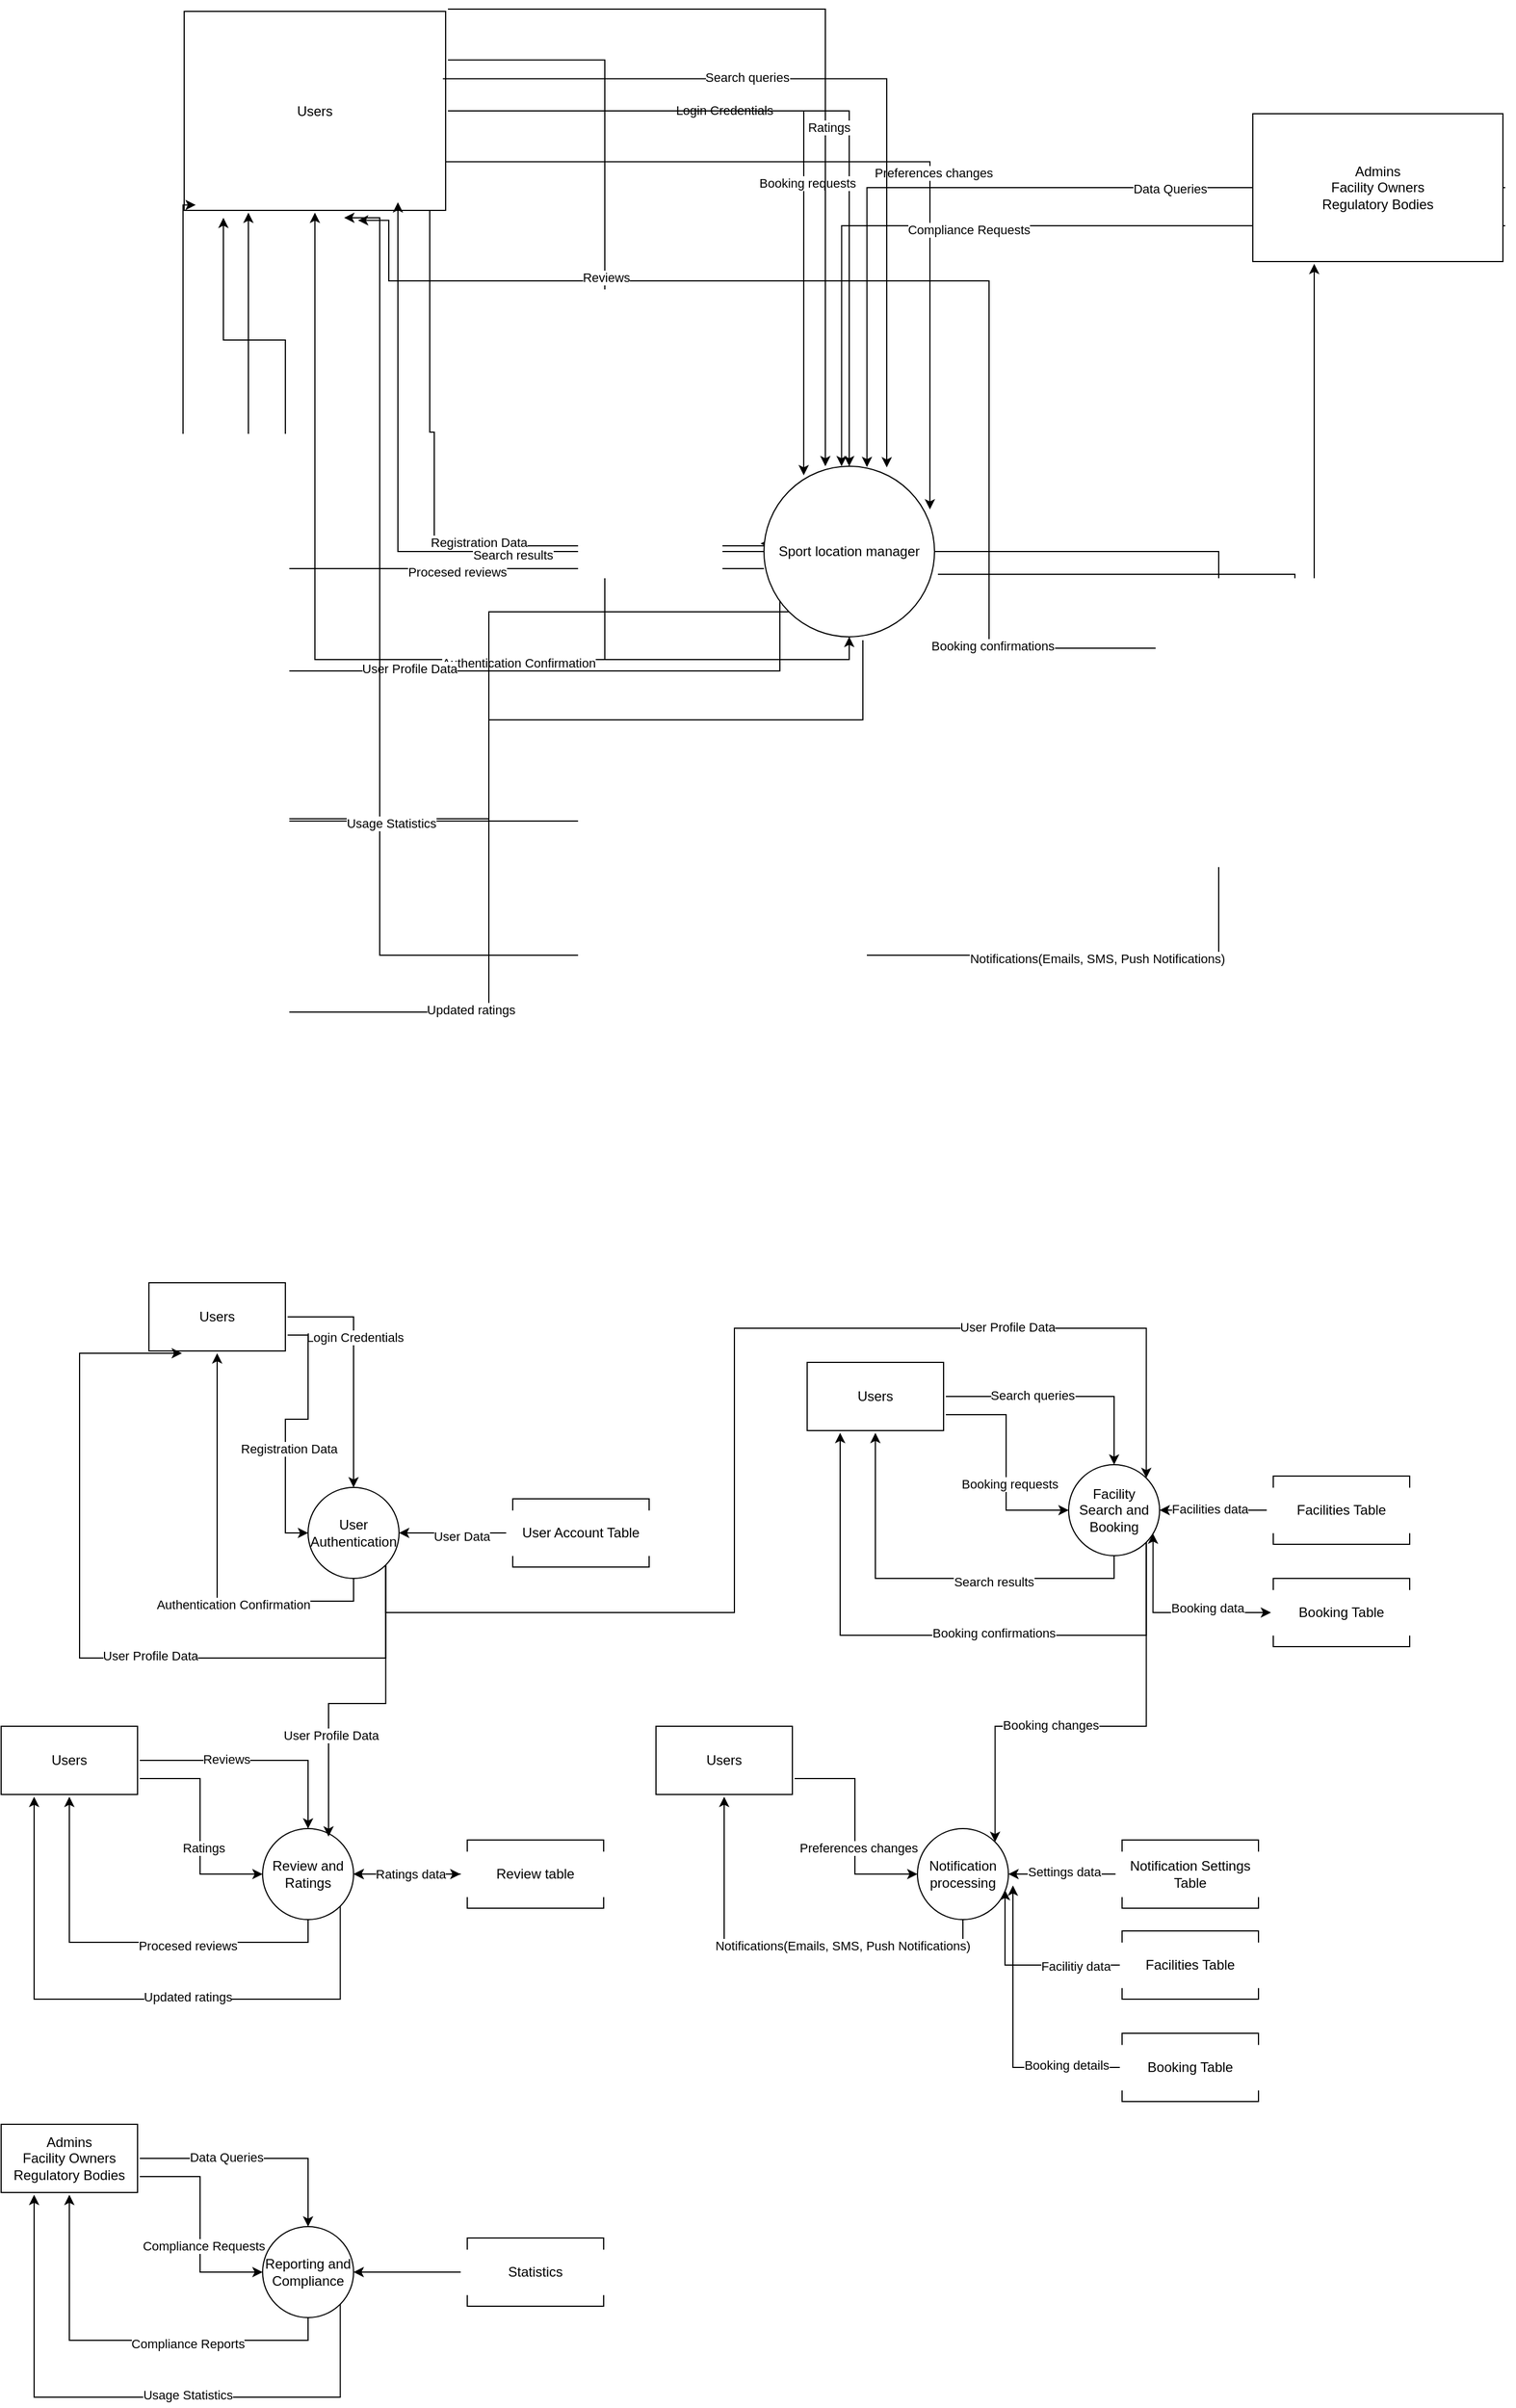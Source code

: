 <mxfile version="22.1.2" type="device">
  <diagram name="First-Level Decomposition" id="First-Level-Decomp">
    <mxGraphModel dx="2836" dy="2740" grid="1" gridSize="10" guides="1" tooltips="1" connect="1" arrows="1" fold="1" page="1" pageScale="1" pageWidth="850" pageHeight="1100" math="0" shadow="0">
      <root>
        <mxCell id="0" />
        <mxCell id="1" parent="0" />
        <mxCell id="nmgKvpfrz2pZRDxzoefQ-17" style="edgeStyle=orthogonalEdgeStyle;rounded=0;orthogonalLoop=1;jettySize=auto;html=1;exitX=1;exitY=0.5;exitDx=0;exitDy=0;" parent="1" source="nmgKvpfrz2pZRDxzoefQ-15" target="nmgKvpfrz2pZRDxzoefQ-16" edge="1">
          <mxGeometry relative="1" as="geometry" />
        </mxCell>
        <mxCell id="nmgKvpfrz2pZRDxzoefQ-20" value="Login Credentials" style="edgeLabel;html=1;align=center;verticalAlign=middle;resizable=0;points=[];" parent="nmgKvpfrz2pZRDxzoefQ-17" vertex="1" connectable="0">
          <mxGeometry x="-0.269" y="1" relative="1" as="geometry">
            <mxPoint as="offset" />
          </mxGeometry>
        </mxCell>
        <mxCell id="nmgKvpfrz2pZRDxzoefQ-18" style="edgeStyle=orthogonalEdgeStyle;rounded=0;orthogonalLoop=1;jettySize=auto;html=1;exitX=1;exitY=0.75;exitDx=0;exitDy=0;entryX=0;entryY=0.5;entryDx=0;entryDy=0;" parent="1" source="nmgKvpfrz2pZRDxzoefQ-15" target="nmgKvpfrz2pZRDxzoefQ-16" edge="1">
          <mxGeometry relative="1" as="geometry">
            <Array as="points">
              <mxPoint x="300" y="76" />
              <mxPoint x="300" y="150" />
              <mxPoint x="280" y="150" />
              <mxPoint x="280" y="250" />
            </Array>
          </mxGeometry>
        </mxCell>
        <mxCell id="nmgKvpfrz2pZRDxzoefQ-19" value="Registration Data" style="edgeLabel;html=1;align=center;verticalAlign=middle;resizable=0;points=[];" parent="nmgKvpfrz2pZRDxzoefQ-18" vertex="1" connectable="0">
          <mxGeometry x="0.188" y="3" relative="1" as="geometry">
            <mxPoint as="offset" />
          </mxGeometry>
        </mxCell>
        <mxCell id="nmgKvpfrz2pZRDxzoefQ-15" value="Users" style="rounded=0;whiteSpace=wrap;html=1;perimeterSpacing=2;" parent="1" vertex="1">
          <mxGeometry x="160" y="30" width="120" height="60" as="geometry" />
        </mxCell>
        <mxCell id="nmgKvpfrz2pZRDxzoefQ-21" style="edgeStyle=orthogonalEdgeStyle;rounded=0;orthogonalLoop=1;jettySize=auto;html=1;exitX=0.5;exitY=1;exitDx=0;exitDy=0;" parent="1" source="nmgKvpfrz2pZRDxzoefQ-16" target="nmgKvpfrz2pZRDxzoefQ-15" edge="1">
          <mxGeometry relative="1" as="geometry" />
        </mxCell>
        <mxCell id="nmgKvpfrz2pZRDxzoefQ-22" value="Authentication Confirmation" style="edgeLabel;html=1;align=center;verticalAlign=middle;resizable=0;points=[];" parent="nmgKvpfrz2pZRDxzoefQ-21" vertex="1" connectable="0">
          <mxGeometry x="-0.296" y="3" relative="1" as="geometry">
            <mxPoint as="offset" />
          </mxGeometry>
        </mxCell>
        <mxCell id="nmgKvpfrz2pZRDxzoefQ-23" style="edgeStyle=orthogonalEdgeStyle;rounded=0;orthogonalLoop=1;jettySize=auto;html=1;exitX=1;exitY=1;exitDx=0;exitDy=0;entryX=0.25;entryY=1;entryDx=0;entryDy=0;" parent="1" source="nmgKvpfrz2pZRDxzoefQ-16" target="nmgKvpfrz2pZRDxzoefQ-15" edge="1">
          <mxGeometry relative="1" as="geometry">
            <Array as="points">
              <mxPoint x="368" y="360" />
              <mxPoint x="99" y="360" />
            </Array>
          </mxGeometry>
        </mxCell>
        <mxCell id="nmgKvpfrz2pZRDxzoefQ-24" value="User Profile Data" style="edgeLabel;html=1;align=center;verticalAlign=middle;resizable=0;points=[];" parent="nmgKvpfrz2pZRDxzoefQ-23" vertex="1" connectable="0">
          <mxGeometry x="-0.183" y="-2" relative="1" as="geometry">
            <mxPoint as="offset" />
          </mxGeometry>
        </mxCell>
        <mxCell id="nmgKvpfrz2pZRDxzoefQ-126" style="edgeStyle=orthogonalEdgeStyle;rounded=0;orthogonalLoop=1;jettySize=auto;html=1;exitX=1;exitY=1;exitDx=0;exitDy=0;entryX=1;entryY=0;entryDx=0;entryDy=0;" parent="1" source="nmgKvpfrz2pZRDxzoefQ-16" target="nmgKvpfrz2pZRDxzoefQ-59" edge="1">
          <mxGeometry relative="1" as="geometry">
            <Array as="points">
              <mxPoint x="368" y="320" />
              <mxPoint x="675" y="320" />
              <mxPoint x="675" y="70" />
              <mxPoint x="1037" y="70" />
            </Array>
          </mxGeometry>
        </mxCell>
        <mxCell id="nmgKvpfrz2pZRDxzoefQ-127" value="User Profile Data" style="edgeLabel;html=1;align=center;verticalAlign=middle;resizable=0;points=[];" parent="nmgKvpfrz2pZRDxzoefQ-126" vertex="1" connectable="0">
          <mxGeometry x="0.535" y="1" relative="1" as="geometry">
            <mxPoint as="offset" />
          </mxGeometry>
        </mxCell>
        <mxCell id="nmgKvpfrz2pZRDxzoefQ-16" value="User Authentication" style="ellipse;whiteSpace=wrap;html=1;aspect=fixed;" parent="1" vertex="1">
          <mxGeometry x="300" y="210" width="80" height="80" as="geometry" />
        </mxCell>
        <mxCell id="nmgKvpfrz2pZRDxzoefQ-29" value="" style="edgeStyle=orthogonalEdgeStyle;rounded=0;orthogonalLoop=1;jettySize=auto;html=1;startArrow=none;startFill=0;" parent="1" source="nmgKvpfrz2pZRDxzoefQ-25" target="nmgKvpfrz2pZRDxzoefQ-16" edge="1">
          <mxGeometry relative="1" as="geometry" />
        </mxCell>
        <mxCell id="W9uEUUqTnxo3rZtQdlVs-6" value="User Data" style="edgeLabel;html=1;align=center;verticalAlign=middle;resizable=0;points=[];" parent="nmgKvpfrz2pZRDxzoefQ-29" vertex="1" connectable="0">
          <mxGeometry x="-0.122" y="3" relative="1" as="geometry">
            <mxPoint as="offset" />
          </mxGeometry>
        </mxCell>
        <mxCell id="nmgKvpfrz2pZRDxzoefQ-30" value="" style="group" parent="1" vertex="1" connectable="0">
          <mxGeometry x="474" y="220" width="132" height="60" as="geometry" />
        </mxCell>
        <mxCell id="nmgKvpfrz2pZRDxzoefQ-25" value="User Account Table" style="rounded=0;whiteSpace=wrap;html=1;perimeterSpacing=2;comic=0;" parent="nmgKvpfrz2pZRDxzoefQ-30" vertex="1">
          <mxGeometry x="6" width="120" height="60" as="geometry" />
        </mxCell>
        <mxCell id="nmgKvpfrz2pZRDxzoefQ-26" value="" style="rounded=0;whiteSpace=wrap;html=1;strokeWidth=0;strokeColor=none;" parent="nmgKvpfrz2pZRDxzoefQ-30" vertex="1">
          <mxGeometry y="10" width="10" height="40" as="geometry" />
        </mxCell>
        <mxCell id="nmgKvpfrz2pZRDxzoefQ-28" value="" style="rounded=0;whiteSpace=wrap;html=1;strokeWidth=0;strokeColor=none;" parent="nmgKvpfrz2pZRDxzoefQ-30" vertex="1">
          <mxGeometry x="122" y="10" width="10" height="40" as="geometry" />
        </mxCell>
        <mxCell id="nmgKvpfrz2pZRDxzoefQ-37" style="edgeStyle=orthogonalEdgeStyle;rounded=0;orthogonalLoop=1;jettySize=auto;html=1;exitX=1;exitY=0.75;exitDx=0;exitDy=0;entryX=0;entryY=0.5;entryDx=0;entryDy=0;" parent="1" source="nmgKvpfrz2pZRDxzoefQ-39" target="nmgKvpfrz2pZRDxzoefQ-44" edge="1">
          <mxGeometry relative="1" as="geometry" />
        </mxCell>
        <mxCell id="nmgKvpfrz2pZRDxzoefQ-38" value="Preferences changes" style="edgeLabel;html=1;align=center;verticalAlign=middle;resizable=0;points=[];" parent="nmgKvpfrz2pZRDxzoefQ-37" vertex="1" connectable="0">
          <mxGeometry x="0.188" y="3" relative="1" as="geometry">
            <mxPoint as="offset" />
          </mxGeometry>
        </mxCell>
        <mxCell id="nmgKvpfrz2pZRDxzoefQ-39" value="Users" style="rounded=0;whiteSpace=wrap;html=1;perimeterSpacing=2;" parent="1" vertex="1">
          <mxGeometry x="606" y="420" width="120" height="60" as="geometry" />
        </mxCell>
        <mxCell id="nmgKvpfrz2pZRDxzoefQ-40" style="edgeStyle=orthogonalEdgeStyle;rounded=0;orthogonalLoop=1;jettySize=auto;html=1;exitX=0.5;exitY=1;exitDx=0;exitDy=0;" parent="1" source="nmgKvpfrz2pZRDxzoefQ-44" target="nmgKvpfrz2pZRDxzoefQ-39" edge="1">
          <mxGeometry relative="1" as="geometry" />
        </mxCell>
        <mxCell id="nmgKvpfrz2pZRDxzoefQ-41" value="Notifications(Emails, SMS, Push Notifications)" style="edgeLabel;html=1;align=center;verticalAlign=middle;resizable=0;points=[];" parent="nmgKvpfrz2pZRDxzoefQ-40" vertex="1" connectable="0">
          <mxGeometry x="-0.296" y="3" relative="1" as="geometry">
            <mxPoint as="offset" />
          </mxGeometry>
        </mxCell>
        <mxCell id="W9uEUUqTnxo3rZtQdlVs-28" style="edgeStyle=orthogonalEdgeStyle;rounded=0;orthogonalLoop=1;jettySize=auto;html=1;exitX=1;exitY=0;exitDx=0;exitDy=0;entryX=1;entryY=1;entryDx=0;entryDy=0;startArrow=classic;startFill=1;endArrow=none;endFill=0;" parent="1" source="nmgKvpfrz2pZRDxzoefQ-44" target="nmgKvpfrz2pZRDxzoefQ-59" edge="1">
          <mxGeometry relative="1" as="geometry">
            <Array as="points">
              <mxPoint x="904" y="420" />
              <mxPoint x="1037" y="420" />
            </Array>
          </mxGeometry>
        </mxCell>
        <mxCell id="W9uEUUqTnxo3rZtQdlVs-29" value="Booking changes" style="edgeLabel;html=1;align=center;verticalAlign=middle;resizable=0;points=[];" parent="W9uEUUqTnxo3rZtQdlVs-28" vertex="1" connectable="0">
          <mxGeometry x="-0.241" y="1" relative="1" as="geometry">
            <mxPoint as="offset" />
          </mxGeometry>
        </mxCell>
        <mxCell id="nmgKvpfrz2pZRDxzoefQ-44" value="Notification processing" style="ellipse;whiteSpace=wrap;html=1;aspect=fixed;" parent="1" vertex="1">
          <mxGeometry x="836" y="510" width="80" height="80" as="geometry" />
        </mxCell>
        <mxCell id="nmgKvpfrz2pZRDxzoefQ-45" value="" style="edgeStyle=orthogonalEdgeStyle;rounded=0;orthogonalLoop=1;jettySize=auto;html=1;" parent="1" source="nmgKvpfrz2pZRDxzoefQ-47" target="nmgKvpfrz2pZRDxzoefQ-44" edge="1">
          <mxGeometry relative="1" as="geometry" />
        </mxCell>
        <mxCell id="W9uEUUqTnxo3rZtQdlVs-24" value="Settings data" style="edgeLabel;html=1;align=center;verticalAlign=middle;resizable=0;points=[];" parent="nmgKvpfrz2pZRDxzoefQ-45" vertex="1" connectable="0">
          <mxGeometry y="-2" relative="1" as="geometry">
            <mxPoint as="offset" />
          </mxGeometry>
        </mxCell>
        <mxCell id="nmgKvpfrz2pZRDxzoefQ-46" value="" style="group" parent="1" vertex="1" connectable="0">
          <mxGeometry x="1010" y="520" width="132" height="60" as="geometry" />
        </mxCell>
        <mxCell id="nmgKvpfrz2pZRDxzoefQ-47" value="Notification Settings Table" style="rounded=0;whiteSpace=wrap;html=1;perimeterSpacing=2;comic=0;" parent="nmgKvpfrz2pZRDxzoefQ-46" vertex="1">
          <mxGeometry x="6" width="120" height="60" as="geometry" />
        </mxCell>
        <mxCell id="nmgKvpfrz2pZRDxzoefQ-48" value="" style="rounded=0;whiteSpace=wrap;html=1;strokeWidth=0;strokeColor=none;" parent="nmgKvpfrz2pZRDxzoefQ-46" vertex="1">
          <mxGeometry y="10" width="10" height="40" as="geometry" />
        </mxCell>
        <mxCell id="nmgKvpfrz2pZRDxzoefQ-49" value="" style="rounded=0;whiteSpace=wrap;html=1;strokeWidth=0;strokeColor=none;" parent="nmgKvpfrz2pZRDxzoefQ-46" vertex="1">
          <mxGeometry x="122" y="10" width="10" height="40" as="geometry" />
        </mxCell>
        <mxCell id="nmgKvpfrz2pZRDxzoefQ-50" style="edgeStyle=orthogonalEdgeStyle;rounded=0;orthogonalLoop=1;jettySize=auto;html=1;exitX=1;exitY=0.5;exitDx=0;exitDy=0;" parent="1" source="nmgKvpfrz2pZRDxzoefQ-54" target="nmgKvpfrz2pZRDxzoefQ-59" edge="1">
          <mxGeometry relative="1" as="geometry" />
        </mxCell>
        <mxCell id="nmgKvpfrz2pZRDxzoefQ-51" value="Search queries" style="edgeLabel;html=1;align=center;verticalAlign=middle;resizable=0;points=[];" parent="nmgKvpfrz2pZRDxzoefQ-50" vertex="1" connectable="0">
          <mxGeometry x="-0.269" y="1" relative="1" as="geometry">
            <mxPoint as="offset" />
          </mxGeometry>
        </mxCell>
        <mxCell id="nmgKvpfrz2pZRDxzoefQ-52" style="edgeStyle=orthogonalEdgeStyle;rounded=0;orthogonalLoop=1;jettySize=auto;html=1;exitX=1;exitY=0.75;exitDx=0;exitDy=0;entryX=0;entryY=0.5;entryDx=0;entryDy=0;" parent="1" source="nmgKvpfrz2pZRDxzoefQ-54" target="nmgKvpfrz2pZRDxzoefQ-59" edge="1">
          <mxGeometry relative="1" as="geometry" />
        </mxCell>
        <mxCell id="nmgKvpfrz2pZRDxzoefQ-53" value="Booking requests" style="edgeLabel;html=1;align=center;verticalAlign=middle;resizable=0;points=[];" parent="nmgKvpfrz2pZRDxzoefQ-52" vertex="1" connectable="0">
          <mxGeometry x="0.188" y="3" relative="1" as="geometry">
            <mxPoint as="offset" />
          </mxGeometry>
        </mxCell>
        <mxCell id="nmgKvpfrz2pZRDxzoefQ-54" value="Users" style="rounded=0;whiteSpace=wrap;html=1;perimeterSpacing=2;" parent="1" vertex="1">
          <mxGeometry x="739" y="100" width="120" height="60" as="geometry" />
        </mxCell>
        <mxCell id="nmgKvpfrz2pZRDxzoefQ-55" style="edgeStyle=orthogonalEdgeStyle;rounded=0;orthogonalLoop=1;jettySize=auto;html=1;exitX=0.5;exitY=1;exitDx=0;exitDy=0;" parent="1" source="nmgKvpfrz2pZRDxzoefQ-59" target="nmgKvpfrz2pZRDxzoefQ-54" edge="1">
          <mxGeometry relative="1" as="geometry" />
        </mxCell>
        <mxCell id="nmgKvpfrz2pZRDxzoefQ-56" value="Search results" style="edgeLabel;html=1;align=center;verticalAlign=middle;resizable=0;points=[];" parent="nmgKvpfrz2pZRDxzoefQ-55" vertex="1" connectable="0">
          <mxGeometry x="-0.296" y="3" relative="1" as="geometry">
            <mxPoint as="offset" />
          </mxGeometry>
        </mxCell>
        <mxCell id="nmgKvpfrz2pZRDxzoefQ-57" style="edgeStyle=orthogonalEdgeStyle;rounded=0;orthogonalLoop=1;jettySize=auto;html=1;exitX=1;exitY=1;exitDx=0;exitDy=0;entryX=0.25;entryY=1;entryDx=0;entryDy=0;" parent="1" source="nmgKvpfrz2pZRDxzoefQ-59" target="nmgKvpfrz2pZRDxzoefQ-54" edge="1">
          <mxGeometry relative="1" as="geometry">
            <Array as="points">
              <mxPoint x="1037" y="340" />
              <mxPoint x="768" y="340" />
            </Array>
          </mxGeometry>
        </mxCell>
        <mxCell id="nmgKvpfrz2pZRDxzoefQ-58" value="Booking confirmations" style="edgeLabel;html=1;align=center;verticalAlign=middle;resizable=0;points=[];" parent="nmgKvpfrz2pZRDxzoefQ-57" vertex="1" connectable="0">
          <mxGeometry x="-0.183" y="-2" relative="1" as="geometry">
            <mxPoint as="offset" />
          </mxGeometry>
        </mxCell>
        <mxCell id="nmgKvpfrz2pZRDxzoefQ-59" value="Facility Search and Booking" style="ellipse;whiteSpace=wrap;html=1;aspect=fixed;" parent="1" vertex="1">
          <mxGeometry x="969" y="190" width="80" height="80" as="geometry" />
        </mxCell>
        <mxCell id="nmgKvpfrz2pZRDxzoefQ-60" value="" style="edgeStyle=orthogonalEdgeStyle;rounded=0;orthogonalLoop=1;jettySize=auto;html=1;" parent="1" source="nmgKvpfrz2pZRDxzoefQ-62" target="nmgKvpfrz2pZRDxzoefQ-59" edge="1">
          <mxGeometry relative="1" as="geometry" />
        </mxCell>
        <mxCell id="W9uEUUqTnxo3rZtQdlVs-8" value="Facilities data" style="edgeLabel;html=1;align=center;verticalAlign=middle;resizable=0;points=[];" parent="nmgKvpfrz2pZRDxzoefQ-60" vertex="1" connectable="0">
          <mxGeometry x="0.102" y="-1" relative="1" as="geometry">
            <mxPoint as="offset" />
          </mxGeometry>
        </mxCell>
        <mxCell id="nmgKvpfrz2pZRDxzoefQ-61" value="" style="group" parent="1" vertex="1" connectable="0">
          <mxGeometry x="1143" y="200" width="132" height="60" as="geometry" />
        </mxCell>
        <mxCell id="nmgKvpfrz2pZRDxzoefQ-62" value="Facilities Table" style="rounded=0;whiteSpace=wrap;html=1;perimeterSpacing=2;comic=0;" parent="nmgKvpfrz2pZRDxzoefQ-61" vertex="1">
          <mxGeometry x="6" width="120" height="60" as="geometry" />
        </mxCell>
        <mxCell id="nmgKvpfrz2pZRDxzoefQ-63" value="" style="rounded=0;whiteSpace=wrap;html=1;strokeWidth=0;strokeColor=none;" parent="nmgKvpfrz2pZRDxzoefQ-61" vertex="1">
          <mxGeometry y="10" width="10" height="40" as="geometry" />
        </mxCell>
        <mxCell id="nmgKvpfrz2pZRDxzoefQ-64" value="" style="rounded=0;whiteSpace=wrap;html=1;strokeWidth=0;strokeColor=none;" parent="nmgKvpfrz2pZRDxzoefQ-61" vertex="1">
          <mxGeometry x="122" y="10" width="10" height="40" as="geometry" />
        </mxCell>
        <mxCell id="nmgKvpfrz2pZRDxzoefQ-95" style="edgeStyle=orthogonalEdgeStyle;rounded=0;orthogonalLoop=1;jettySize=auto;html=1;exitX=1;exitY=0.5;exitDx=0;exitDy=0;" parent="1" source="nmgKvpfrz2pZRDxzoefQ-99" target="nmgKvpfrz2pZRDxzoefQ-104" edge="1">
          <mxGeometry relative="1" as="geometry" />
        </mxCell>
        <mxCell id="nmgKvpfrz2pZRDxzoefQ-96" value="Reviews" style="edgeLabel;html=1;align=center;verticalAlign=middle;resizable=0;points=[];" parent="nmgKvpfrz2pZRDxzoefQ-95" vertex="1" connectable="0">
          <mxGeometry x="-0.269" y="1" relative="1" as="geometry">
            <mxPoint as="offset" />
          </mxGeometry>
        </mxCell>
        <mxCell id="nmgKvpfrz2pZRDxzoefQ-97" style="edgeStyle=orthogonalEdgeStyle;rounded=0;orthogonalLoop=1;jettySize=auto;html=1;exitX=1;exitY=0.75;exitDx=0;exitDy=0;entryX=0;entryY=0.5;entryDx=0;entryDy=0;" parent="1" source="nmgKvpfrz2pZRDxzoefQ-99" target="nmgKvpfrz2pZRDxzoefQ-104" edge="1">
          <mxGeometry relative="1" as="geometry" />
        </mxCell>
        <mxCell id="nmgKvpfrz2pZRDxzoefQ-98" value="Ratings" style="edgeLabel;html=1;align=center;verticalAlign=middle;resizable=0;points=[];" parent="nmgKvpfrz2pZRDxzoefQ-97" vertex="1" connectable="0">
          <mxGeometry x="0.188" y="3" relative="1" as="geometry">
            <mxPoint as="offset" />
          </mxGeometry>
        </mxCell>
        <mxCell id="nmgKvpfrz2pZRDxzoefQ-99" value="Users" style="rounded=0;whiteSpace=wrap;html=1;perimeterSpacing=2;" parent="1" vertex="1">
          <mxGeometry x="30" y="420" width="120" height="60" as="geometry" />
        </mxCell>
        <mxCell id="nmgKvpfrz2pZRDxzoefQ-100" style="edgeStyle=orthogonalEdgeStyle;rounded=0;orthogonalLoop=1;jettySize=auto;html=1;exitX=0.5;exitY=1;exitDx=0;exitDy=0;" parent="1" source="nmgKvpfrz2pZRDxzoefQ-104" target="nmgKvpfrz2pZRDxzoefQ-99" edge="1">
          <mxGeometry relative="1" as="geometry" />
        </mxCell>
        <mxCell id="nmgKvpfrz2pZRDxzoefQ-101" value="Procesed reviews" style="edgeLabel;html=1;align=center;verticalAlign=middle;resizable=0;points=[];" parent="nmgKvpfrz2pZRDxzoefQ-100" vertex="1" connectable="0">
          <mxGeometry x="-0.296" y="3" relative="1" as="geometry">
            <mxPoint as="offset" />
          </mxGeometry>
        </mxCell>
        <mxCell id="nmgKvpfrz2pZRDxzoefQ-102" style="edgeStyle=orthogonalEdgeStyle;rounded=0;orthogonalLoop=1;jettySize=auto;html=1;exitX=1;exitY=1;exitDx=0;exitDy=0;entryX=0.25;entryY=1;entryDx=0;entryDy=0;" parent="1" source="nmgKvpfrz2pZRDxzoefQ-104" target="nmgKvpfrz2pZRDxzoefQ-99" edge="1">
          <mxGeometry relative="1" as="geometry">
            <Array as="points">
              <mxPoint x="328" y="660" />
              <mxPoint x="59" y="660" />
            </Array>
          </mxGeometry>
        </mxCell>
        <mxCell id="nmgKvpfrz2pZRDxzoefQ-103" value="Updated ratings" style="edgeLabel;html=1;align=center;verticalAlign=middle;resizable=0;points=[];" parent="nmgKvpfrz2pZRDxzoefQ-102" vertex="1" connectable="0">
          <mxGeometry x="-0.183" y="-2" relative="1" as="geometry">
            <mxPoint as="offset" />
          </mxGeometry>
        </mxCell>
        <mxCell id="nmgKvpfrz2pZRDxzoefQ-104" value="Review and Ratings" style="ellipse;whiteSpace=wrap;html=1;aspect=fixed;" parent="1" vertex="1">
          <mxGeometry x="260" y="510" width="80" height="80" as="geometry" />
        </mxCell>
        <mxCell id="nmgKvpfrz2pZRDxzoefQ-105" value="" style="edgeStyle=orthogonalEdgeStyle;rounded=0;orthogonalLoop=1;jettySize=auto;html=1;" parent="1" source="nmgKvpfrz2pZRDxzoefQ-107" target="nmgKvpfrz2pZRDxzoefQ-104" edge="1">
          <mxGeometry relative="1" as="geometry" />
        </mxCell>
        <mxCell id="nmgKvpfrz2pZRDxzoefQ-106" value="" style="group" parent="1" vertex="1" connectable="0">
          <mxGeometry x="434" y="520" width="132" height="60" as="geometry" />
        </mxCell>
        <mxCell id="nmgKvpfrz2pZRDxzoefQ-107" value="Review table" style="rounded=0;whiteSpace=wrap;html=1;perimeterSpacing=2;comic=0;" parent="nmgKvpfrz2pZRDxzoefQ-106" vertex="1">
          <mxGeometry x="6" width="120" height="60" as="geometry" />
        </mxCell>
        <mxCell id="nmgKvpfrz2pZRDxzoefQ-108" value="" style="rounded=0;whiteSpace=wrap;html=1;strokeWidth=0;strokeColor=none;" parent="nmgKvpfrz2pZRDxzoefQ-106" vertex="1">
          <mxGeometry y="10" width="10" height="40" as="geometry" />
        </mxCell>
        <mxCell id="nmgKvpfrz2pZRDxzoefQ-109" value="" style="rounded=0;whiteSpace=wrap;html=1;strokeWidth=0;strokeColor=none;" parent="nmgKvpfrz2pZRDxzoefQ-106" vertex="1">
          <mxGeometry x="122" y="10" width="10" height="40" as="geometry" />
        </mxCell>
        <mxCell id="nmgKvpfrz2pZRDxzoefQ-110" style="edgeStyle=orthogonalEdgeStyle;rounded=0;orthogonalLoop=1;jettySize=auto;html=1;exitX=1;exitY=0.5;exitDx=0;exitDy=0;" parent="1" source="nmgKvpfrz2pZRDxzoefQ-114" target="nmgKvpfrz2pZRDxzoefQ-119" edge="1">
          <mxGeometry relative="1" as="geometry" />
        </mxCell>
        <mxCell id="nmgKvpfrz2pZRDxzoefQ-111" value="Data Queries" style="edgeLabel;html=1;align=center;verticalAlign=middle;resizable=0;points=[];" parent="nmgKvpfrz2pZRDxzoefQ-110" vertex="1" connectable="0">
          <mxGeometry x="-0.269" y="1" relative="1" as="geometry">
            <mxPoint as="offset" />
          </mxGeometry>
        </mxCell>
        <mxCell id="nmgKvpfrz2pZRDxzoefQ-112" style="edgeStyle=orthogonalEdgeStyle;rounded=0;orthogonalLoop=1;jettySize=auto;html=1;exitX=1;exitY=0.75;exitDx=0;exitDy=0;entryX=0;entryY=0.5;entryDx=0;entryDy=0;" parent="1" source="nmgKvpfrz2pZRDxzoefQ-114" target="nmgKvpfrz2pZRDxzoefQ-119" edge="1">
          <mxGeometry relative="1" as="geometry" />
        </mxCell>
        <mxCell id="nmgKvpfrz2pZRDxzoefQ-113" value="Compliance Requests" style="edgeLabel;html=1;align=center;verticalAlign=middle;resizable=0;points=[];" parent="nmgKvpfrz2pZRDxzoefQ-112" vertex="1" connectable="0">
          <mxGeometry x="0.188" y="3" relative="1" as="geometry">
            <mxPoint as="offset" />
          </mxGeometry>
        </mxCell>
        <mxCell id="nmgKvpfrz2pZRDxzoefQ-114" value="Admins&lt;br&gt;Facility Owners&lt;br&gt;Regulatory Bodies" style="rounded=0;whiteSpace=wrap;html=1;perimeterSpacing=2;" parent="1" vertex="1">
          <mxGeometry x="30" y="770" width="120" height="60" as="geometry" />
        </mxCell>
        <mxCell id="nmgKvpfrz2pZRDxzoefQ-115" style="edgeStyle=orthogonalEdgeStyle;rounded=0;orthogonalLoop=1;jettySize=auto;html=1;exitX=0.5;exitY=1;exitDx=0;exitDy=0;" parent="1" source="nmgKvpfrz2pZRDxzoefQ-119" target="nmgKvpfrz2pZRDxzoefQ-114" edge="1">
          <mxGeometry relative="1" as="geometry" />
        </mxCell>
        <mxCell id="nmgKvpfrz2pZRDxzoefQ-116" value="Compliance Reports" style="edgeLabel;html=1;align=center;verticalAlign=middle;resizable=0;points=[];" parent="nmgKvpfrz2pZRDxzoefQ-115" vertex="1" connectable="0">
          <mxGeometry x="-0.296" y="3" relative="1" as="geometry">
            <mxPoint as="offset" />
          </mxGeometry>
        </mxCell>
        <mxCell id="nmgKvpfrz2pZRDxzoefQ-117" style="edgeStyle=orthogonalEdgeStyle;rounded=0;orthogonalLoop=1;jettySize=auto;html=1;exitX=1;exitY=1;exitDx=0;exitDy=0;entryX=0.25;entryY=1;entryDx=0;entryDy=0;" parent="1" source="nmgKvpfrz2pZRDxzoefQ-119" target="nmgKvpfrz2pZRDxzoefQ-114" edge="1">
          <mxGeometry relative="1" as="geometry">
            <Array as="points">
              <mxPoint x="328" y="1010" />
              <mxPoint x="59" y="1010" />
            </Array>
          </mxGeometry>
        </mxCell>
        <mxCell id="nmgKvpfrz2pZRDxzoefQ-118" value="Usage Statistics" style="edgeLabel;html=1;align=center;verticalAlign=middle;resizable=0;points=[];" parent="nmgKvpfrz2pZRDxzoefQ-117" vertex="1" connectable="0">
          <mxGeometry x="-0.183" y="-2" relative="1" as="geometry">
            <mxPoint as="offset" />
          </mxGeometry>
        </mxCell>
        <mxCell id="nmgKvpfrz2pZRDxzoefQ-119" value="Reporting and Compliance" style="ellipse;whiteSpace=wrap;html=1;aspect=fixed;" parent="1" vertex="1">
          <mxGeometry x="260" y="860" width="80" height="80" as="geometry" />
        </mxCell>
        <mxCell id="nmgKvpfrz2pZRDxzoefQ-120" value="" style="edgeStyle=orthogonalEdgeStyle;rounded=0;orthogonalLoop=1;jettySize=auto;html=1;" parent="1" source="nmgKvpfrz2pZRDxzoefQ-122" target="nmgKvpfrz2pZRDxzoefQ-119" edge="1">
          <mxGeometry relative="1" as="geometry" />
        </mxCell>
        <mxCell id="nmgKvpfrz2pZRDxzoefQ-121" value="" style="group" parent="1" vertex="1" connectable="0">
          <mxGeometry x="434" y="870" width="132" height="60" as="geometry" />
        </mxCell>
        <mxCell id="nmgKvpfrz2pZRDxzoefQ-122" value="Statistics" style="rounded=0;whiteSpace=wrap;html=1;perimeterSpacing=2;comic=0;" parent="nmgKvpfrz2pZRDxzoefQ-121" vertex="1">
          <mxGeometry x="6" width="120" height="60" as="geometry" />
        </mxCell>
        <mxCell id="nmgKvpfrz2pZRDxzoefQ-123" value="" style="rounded=0;whiteSpace=wrap;html=1;strokeWidth=0;strokeColor=none;" parent="nmgKvpfrz2pZRDxzoefQ-121" vertex="1">
          <mxGeometry y="10" width="10" height="40" as="geometry" />
        </mxCell>
        <mxCell id="nmgKvpfrz2pZRDxzoefQ-124" value="" style="rounded=0;whiteSpace=wrap;html=1;strokeWidth=0;strokeColor=none;" parent="nmgKvpfrz2pZRDxzoefQ-121" vertex="1">
          <mxGeometry x="122" y="10" width="10" height="40" as="geometry" />
        </mxCell>
        <mxCell id="nmgKvpfrz2pZRDxzoefQ-128" value="" style="group" parent="1" vertex="1" connectable="0">
          <mxGeometry x="1143" y="290" width="132" height="60" as="geometry" />
        </mxCell>
        <mxCell id="nmgKvpfrz2pZRDxzoefQ-129" value="Booking Table" style="rounded=0;whiteSpace=wrap;html=1;perimeterSpacing=2;comic=0;" parent="nmgKvpfrz2pZRDxzoefQ-128" vertex="1">
          <mxGeometry x="6" width="120" height="60" as="geometry" />
        </mxCell>
        <mxCell id="nmgKvpfrz2pZRDxzoefQ-130" value="" style="rounded=0;whiteSpace=wrap;html=1;strokeWidth=0;strokeColor=none;" parent="nmgKvpfrz2pZRDxzoefQ-128" vertex="1">
          <mxGeometry y="10" width="10" height="40" as="geometry" />
        </mxCell>
        <mxCell id="nmgKvpfrz2pZRDxzoefQ-131" value="" style="rounded=0;whiteSpace=wrap;html=1;strokeWidth=0;strokeColor=none;" parent="nmgKvpfrz2pZRDxzoefQ-128" vertex="1">
          <mxGeometry x="122" y="10" width="10" height="40" as="geometry" />
        </mxCell>
        <mxCell id="nmgKvpfrz2pZRDxzoefQ-132" style="edgeStyle=orthogonalEdgeStyle;rounded=0;orthogonalLoop=1;jettySize=auto;html=1;entryX=0.928;entryY=0.757;entryDx=0;entryDy=0;entryPerimeter=0;startArrow=classic;startFill=1;" parent="1" source="nmgKvpfrz2pZRDxzoefQ-129" target="nmgKvpfrz2pZRDxzoefQ-59" edge="1">
          <mxGeometry relative="1" as="geometry">
            <mxPoint x="1070" y="260" as="targetPoint" />
          </mxGeometry>
        </mxCell>
        <mxCell id="W9uEUUqTnxo3rZtQdlVs-7" value="Booking data" style="edgeLabel;html=1;align=center;verticalAlign=middle;resizable=0;points=[];" parent="nmgKvpfrz2pZRDxzoefQ-132" vertex="1" connectable="0">
          <mxGeometry x="-0.353" y="-4" relative="1" as="geometry">
            <mxPoint as="offset" />
          </mxGeometry>
        </mxCell>
        <mxCell id="nmgKvpfrz2pZRDxzoefQ-134" value="" style="edgeStyle=orthogonalEdgeStyle;rounded=0;orthogonalLoop=1;jettySize=auto;html=1;startArrow=classic;startFill=1;" parent="1" source="nmgKvpfrz2pZRDxzoefQ-108" target="nmgKvpfrz2pZRDxzoefQ-104" edge="1">
          <mxGeometry relative="1" as="geometry" />
        </mxCell>
        <mxCell id="W9uEUUqTnxo3rZtQdlVs-10" value="Ratings data" style="edgeLabel;html=1;align=center;verticalAlign=middle;resizable=0;points=[];" parent="nmgKvpfrz2pZRDxzoefQ-134" vertex="1" connectable="0">
          <mxGeometry x="0.149" y="2" relative="1" as="geometry">
            <mxPoint x="10" y="-2" as="offset" />
          </mxGeometry>
        </mxCell>
        <mxCell id="W9uEUUqTnxo3rZtQdlVs-3" style="edgeStyle=orthogonalEdgeStyle;rounded=0;orthogonalLoop=1;jettySize=auto;html=1;exitX=1;exitY=1;exitDx=0;exitDy=0;entryX=0.725;entryY=0.088;entryDx=0;entryDy=0;entryPerimeter=0;" parent="1" source="nmgKvpfrz2pZRDxzoefQ-16" target="nmgKvpfrz2pZRDxzoefQ-104" edge="1">
          <mxGeometry relative="1" as="geometry" />
        </mxCell>
        <mxCell id="W9uEUUqTnxo3rZtQdlVs-4" value="User Profile Data" style="edgeLabel;html=1;align=center;verticalAlign=middle;resizable=0;points=[];" parent="W9uEUUqTnxo3rZtQdlVs-3" vertex="1" connectable="0">
          <mxGeometry x="0.384" y="2" relative="1" as="geometry">
            <mxPoint as="offset" />
          </mxGeometry>
        </mxCell>
        <mxCell id="W9uEUUqTnxo3rZtQdlVs-14" value="" style="group" parent="1" vertex="1" connectable="0">
          <mxGeometry x="1010" y="600" width="132" height="60" as="geometry" />
        </mxCell>
        <mxCell id="W9uEUUqTnxo3rZtQdlVs-15" value="Facilities Table" style="rounded=0;whiteSpace=wrap;html=1;perimeterSpacing=2;comic=0;" parent="W9uEUUqTnxo3rZtQdlVs-14" vertex="1">
          <mxGeometry x="6" width="120" height="60" as="geometry" />
        </mxCell>
        <mxCell id="W9uEUUqTnxo3rZtQdlVs-16" value="" style="rounded=0;whiteSpace=wrap;html=1;strokeWidth=0;strokeColor=none;" parent="W9uEUUqTnxo3rZtQdlVs-14" vertex="1">
          <mxGeometry y="10" width="10" height="40" as="geometry" />
        </mxCell>
        <mxCell id="W9uEUUqTnxo3rZtQdlVs-17" value="" style="rounded=0;whiteSpace=wrap;html=1;strokeWidth=0;strokeColor=none;" parent="W9uEUUqTnxo3rZtQdlVs-14" vertex="1">
          <mxGeometry x="122" y="10" width="10" height="40" as="geometry" />
        </mxCell>
        <mxCell id="W9uEUUqTnxo3rZtQdlVs-18" value="" style="group" parent="1" vertex="1" connectable="0">
          <mxGeometry x="1010" y="690" width="132" height="60" as="geometry" />
        </mxCell>
        <mxCell id="W9uEUUqTnxo3rZtQdlVs-19" value="Booking Table" style="rounded=0;whiteSpace=wrap;html=1;perimeterSpacing=2;comic=0;" parent="W9uEUUqTnxo3rZtQdlVs-18" vertex="1">
          <mxGeometry x="6" width="120" height="60" as="geometry" />
        </mxCell>
        <mxCell id="W9uEUUqTnxo3rZtQdlVs-20" value="" style="rounded=0;whiteSpace=wrap;html=1;strokeWidth=0;strokeColor=none;" parent="W9uEUUqTnxo3rZtQdlVs-18" vertex="1">
          <mxGeometry y="10" width="10" height="40" as="geometry" />
        </mxCell>
        <mxCell id="W9uEUUqTnxo3rZtQdlVs-21" value="" style="rounded=0;whiteSpace=wrap;html=1;strokeWidth=0;strokeColor=none;" parent="W9uEUUqTnxo3rZtQdlVs-18" vertex="1">
          <mxGeometry x="122" y="10" width="10" height="40" as="geometry" />
        </mxCell>
        <mxCell id="W9uEUUqTnxo3rZtQdlVs-22" style="edgeStyle=orthogonalEdgeStyle;rounded=0;orthogonalLoop=1;jettySize=auto;html=1;entryX=0.963;entryY=0.675;entryDx=0;entryDy=0;entryPerimeter=0;" parent="1" source="W9uEUUqTnxo3rZtQdlVs-15" target="nmgKvpfrz2pZRDxzoefQ-44" edge="1">
          <mxGeometry relative="1" as="geometry" />
        </mxCell>
        <mxCell id="W9uEUUqTnxo3rZtQdlVs-25" value="Facilitiy data" style="edgeLabel;html=1;align=center;verticalAlign=middle;resizable=0;points=[];" parent="W9uEUUqTnxo3rZtQdlVs-22" vertex="1" connectable="0">
          <mxGeometry x="-0.533" y="1" relative="1" as="geometry">
            <mxPoint as="offset" />
          </mxGeometry>
        </mxCell>
        <mxCell id="W9uEUUqTnxo3rZtQdlVs-23" style="edgeStyle=orthogonalEdgeStyle;rounded=0;orthogonalLoop=1;jettySize=auto;html=1;entryX=1.05;entryY=0.625;entryDx=0;entryDy=0;entryPerimeter=0;" parent="1" source="W9uEUUqTnxo3rZtQdlVs-19" target="nmgKvpfrz2pZRDxzoefQ-44" edge="1">
          <mxGeometry relative="1" as="geometry" />
        </mxCell>
        <mxCell id="W9uEUUqTnxo3rZtQdlVs-26" value="Booking details" style="edgeLabel;html=1;align=center;verticalAlign=middle;resizable=0;points=[];" parent="W9uEUUqTnxo3rZtQdlVs-23" vertex="1" connectable="0">
          <mxGeometry x="-0.63" y="-2" relative="1" as="geometry">
            <mxPoint as="offset" />
          </mxGeometry>
        </mxCell>
        <mxCell id="GfMARUPDUtzwT5A8Ly7y-2" style="edgeStyle=orthogonalEdgeStyle;rounded=0;orthogonalLoop=1;jettySize=auto;html=1;exitX=1;exitY=0.5;exitDx=0;exitDy=0;" edge="1" parent="1" source="GfMARUPDUtzwT5A8Ly7y-6" target="GfMARUPDUtzwT5A8Ly7y-13">
          <mxGeometry relative="1" as="geometry" />
        </mxCell>
        <mxCell id="GfMARUPDUtzwT5A8Ly7y-3" value="Login Credentials" style="edgeLabel;html=1;align=center;verticalAlign=middle;resizable=0;points=[];" vertex="1" connectable="0" parent="GfMARUPDUtzwT5A8Ly7y-2">
          <mxGeometry x="-0.269" y="1" relative="1" as="geometry">
            <mxPoint as="offset" />
          </mxGeometry>
        </mxCell>
        <mxCell id="GfMARUPDUtzwT5A8Ly7y-4" style="edgeStyle=orthogonalEdgeStyle;rounded=0;orthogonalLoop=1;jettySize=auto;html=1;exitX=1;exitY=0.75;exitDx=0;exitDy=0;entryX=-0.02;entryY=0.453;entryDx=0;entryDy=0;entryPerimeter=0;" edge="1" parent="1" source="GfMARUPDUtzwT5A8Ly7y-6" target="GfMARUPDUtzwT5A8Ly7y-13">
          <mxGeometry relative="1" as="geometry">
            <Array as="points">
              <mxPoint x="407" y="-718" />
              <mxPoint x="411" y="-718" />
              <mxPoint x="411" y="-618" />
              <mxPoint x="708" y="-618" />
              <mxPoint x="708" y="-620" />
            </Array>
            <mxPoint x="701" y="-618" as="targetPoint" />
          </mxGeometry>
        </mxCell>
        <mxCell id="GfMARUPDUtzwT5A8Ly7y-5" value="Registration Data" style="edgeLabel;html=1;align=center;verticalAlign=middle;resizable=0;points=[];" vertex="1" connectable="0" parent="GfMARUPDUtzwT5A8Ly7y-4">
          <mxGeometry x="0.188" y="3" relative="1" as="geometry">
            <mxPoint as="offset" />
          </mxGeometry>
        </mxCell>
        <mxCell id="GfMARUPDUtzwT5A8Ly7y-6" value="Users" style="rounded=0;whiteSpace=wrap;html=1;perimeterSpacing=2;" vertex="1" parent="1">
          <mxGeometry x="191" y="-1088" width="230" height="175" as="geometry" />
        </mxCell>
        <mxCell id="GfMARUPDUtzwT5A8Ly7y-7" style="edgeStyle=orthogonalEdgeStyle;rounded=0;orthogonalLoop=1;jettySize=auto;html=1;exitX=0.5;exitY=1;exitDx=0;exitDy=0;" edge="1" parent="1" source="GfMARUPDUtzwT5A8Ly7y-13" target="GfMARUPDUtzwT5A8Ly7y-6">
          <mxGeometry relative="1" as="geometry" />
        </mxCell>
        <mxCell id="GfMARUPDUtzwT5A8Ly7y-8" value="Authentication Confirmation" style="edgeLabel;html=1;align=center;verticalAlign=middle;resizable=0;points=[];" vertex="1" connectable="0" parent="GfMARUPDUtzwT5A8Ly7y-7">
          <mxGeometry x="-0.296" y="3" relative="1" as="geometry">
            <mxPoint as="offset" />
          </mxGeometry>
        </mxCell>
        <mxCell id="GfMARUPDUtzwT5A8Ly7y-9" style="edgeStyle=orthogonalEdgeStyle;rounded=0;orthogonalLoop=1;jettySize=auto;html=1;entryX=0.156;entryY=1.025;entryDx=0;entryDy=0;entryPerimeter=0;" edge="1" parent="1" source="GfMARUPDUtzwT5A8Ly7y-13" target="GfMARUPDUtzwT5A8Ly7y-6">
          <mxGeometry relative="1" as="geometry">
            <Array as="points">
              <mxPoint x="715" y="-508" />
              <mxPoint x="280" y="-508" />
              <mxPoint x="280" y="-799" />
            </Array>
            <mxPoint x="280" y="-772" as="targetPoint" />
          </mxGeometry>
        </mxCell>
        <mxCell id="GfMARUPDUtzwT5A8Ly7y-10" value="User Profile Data" style="edgeLabel;html=1;align=center;verticalAlign=middle;resizable=0;points=[];" vertex="1" connectable="0" parent="GfMARUPDUtzwT5A8Ly7y-9">
          <mxGeometry x="-0.183" y="-2" relative="1" as="geometry">
            <mxPoint as="offset" />
          </mxGeometry>
        </mxCell>
        <mxCell id="GfMARUPDUtzwT5A8Ly7y-13" value="Sport location manager" style="ellipse;whiteSpace=wrap;html=1;aspect=fixed;" vertex="1" parent="1">
          <mxGeometry x="701" y="-688" width="150" height="150" as="geometry" />
        </mxCell>
        <mxCell id="GfMARUPDUtzwT5A8Ly7y-20" style="edgeStyle=orthogonalEdgeStyle;rounded=0;orthogonalLoop=1;jettySize=auto;html=1;entryX=0.973;entryY=0.253;entryDx=0;entryDy=0;exitX=1;exitY=0.75;exitDx=0;exitDy=0;entryPerimeter=0;" edge="1" parent="1" source="GfMARUPDUtzwT5A8Ly7y-6" target="GfMARUPDUtzwT5A8Ly7y-13">
          <mxGeometry relative="1" as="geometry" />
        </mxCell>
        <mxCell id="GfMARUPDUtzwT5A8Ly7y-21" value="Preferences changes" style="edgeLabel;html=1;align=center;verticalAlign=middle;resizable=0;points=[];" vertex="1" connectable="0" parent="GfMARUPDUtzwT5A8Ly7y-20">
          <mxGeometry x="0.188" y="3" relative="1" as="geometry">
            <mxPoint as="offset" />
          </mxGeometry>
        </mxCell>
        <mxCell id="GfMARUPDUtzwT5A8Ly7y-23" style="edgeStyle=orthogonalEdgeStyle;rounded=0;orthogonalLoop=1;jettySize=auto;html=1;entryX=0.61;entryY=1.025;entryDx=0;entryDy=0;entryPerimeter=0;" edge="1" parent="1" source="GfMARUPDUtzwT5A8Ly7y-13" target="GfMARUPDUtzwT5A8Ly7y-6">
          <mxGeometry relative="1" as="geometry">
            <Array as="points">
              <mxPoint x="1101" y="-613" />
              <mxPoint x="1101" y="-258" />
              <mxPoint x="363" y="-258" />
            </Array>
          </mxGeometry>
        </mxCell>
        <mxCell id="GfMARUPDUtzwT5A8Ly7y-24" value="Notifications(Emails, SMS, Push Notifications)" style="edgeLabel;html=1;align=center;verticalAlign=middle;resizable=0;points=[];" vertex="1" connectable="0" parent="GfMARUPDUtzwT5A8Ly7y-23">
          <mxGeometry x="-0.296" y="3" relative="1" as="geometry">
            <mxPoint as="offset" />
          </mxGeometry>
        </mxCell>
        <mxCell id="GfMARUPDUtzwT5A8Ly7y-34" style="edgeStyle=orthogonalEdgeStyle;rounded=0;orthogonalLoop=1;jettySize=auto;html=1;exitX=0.981;exitY=0.342;exitDx=0;exitDy=0;exitPerimeter=0;entryX=0.72;entryY=0.007;entryDx=0;entryDy=0;entryPerimeter=0;" edge="1" parent="1" source="GfMARUPDUtzwT5A8Ly7y-6" target="GfMARUPDUtzwT5A8Ly7y-13">
          <mxGeometry relative="1" as="geometry" />
        </mxCell>
        <mxCell id="GfMARUPDUtzwT5A8Ly7y-35" value="Search queries" style="edgeLabel;html=1;align=center;verticalAlign=middle;resizable=0;points=[];" vertex="1" connectable="0" parent="GfMARUPDUtzwT5A8Ly7y-34">
          <mxGeometry x="-0.269" y="1" relative="1" as="geometry">
            <mxPoint as="offset" />
          </mxGeometry>
        </mxCell>
        <mxCell id="GfMARUPDUtzwT5A8Ly7y-36" style="edgeStyle=orthogonalEdgeStyle;rounded=0;orthogonalLoop=1;jettySize=auto;html=1;exitX=1;exitY=0.5;exitDx=0;exitDy=0;entryX=0.233;entryY=0.053;entryDx=0;entryDy=0;entryPerimeter=0;" edge="1" parent="1" source="GfMARUPDUtzwT5A8Ly7y-6" target="GfMARUPDUtzwT5A8Ly7y-13">
          <mxGeometry relative="1" as="geometry" />
        </mxCell>
        <mxCell id="GfMARUPDUtzwT5A8Ly7y-37" value="Booking requests" style="edgeLabel;html=1;align=center;verticalAlign=middle;resizable=0;points=[];" vertex="1" connectable="0" parent="GfMARUPDUtzwT5A8Ly7y-36">
          <mxGeometry x="0.188" y="3" relative="1" as="geometry">
            <mxPoint as="offset" />
          </mxGeometry>
        </mxCell>
        <mxCell id="GfMARUPDUtzwT5A8Ly7y-39" style="edgeStyle=orthogonalEdgeStyle;rounded=0;orthogonalLoop=1;jettySize=auto;html=1;entryX=0.812;entryY=0.949;entryDx=0;entryDy=0;entryPerimeter=0;" edge="1" parent="1" source="GfMARUPDUtzwT5A8Ly7y-13" target="GfMARUPDUtzwT5A8Ly7y-6">
          <mxGeometry relative="1" as="geometry" />
        </mxCell>
        <mxCell id="GfMARUPDUtzwT5A8Ly7y-40" value="Search results" style="edgeLabel;html=1;align=center;verticalAlign=middle;resizable=0;points=[];" vertex="1" connectable="0" parent="GfMARUPDUtzwT5A8Ly7y-39">
          <mxGeometry x="-0.296" y="3" relative="1" as="geometry">
            <mxPoint as="offset" />
          </mxGeometry>
        </mxCell>
        <mxCell id="GfMARUPDUtzwT5A8Ly7y-41" style="edgeStyle=orthogonalEdgeStyle;rounded=0;orthogonalLoop=1;jettySize=auto;html=1;exitX=1.02;exitY=0.633;exitDx=0;exitDy=0;entryX=0.662;entryY=1.038;entryDx=0;entryDy=0;entryPerimeter=0;exitPerimeter=0;" edge="1" parent="1" source="GfMARUPDUtzwT5A8Ly7y-13" target="GfMARUPDUtzwT5A8Ly7y-6">
          <mxGeometry relative="1" as="geometry">
            <Array as="points">
              <mxPoint x="1168" y="-593" />
              <mxPoint x="1168" y="-528" />
              <mxPoint x="899" y="-528" />
              <mxPoint x="899" y="-851" />
              <mxPoint x="371" y="-851" />
            </Array>
          </mxGeometry>
        </mxCell>
        <mxCell id="GfMARUPDUtzwT5A8Ly7y-42" value="Booking confirmations" style="edgeLabel;html=1;align=center;verticalAlign=middle;resizable=0;points=[];" vertex="1" connectable="0" parent="GfMARUPDUtzwT5A8Ly7y-41">
          <mxGeometry x="-0.183" y="-2" relative="1" as="geometry">
            <mxPoint as="offset" />
          </mxGeometry>
        </mxCell>
        <mxCell id="GfMARUPDUtzwT5A8Ly7y-50" style="edgeStyle=orthogonalEdgeStyle;rounded=0;orthogonalLoop=1;jettySize=auto;html=1;exitX=1;exitY=0.25;exitDx=0;exitDy=0;entryX=0.5;entryY=1;entryDx=0;entryDy=0;" edge="1" parent="1" source="GfMARUPDUtzwT5A8Ly7y-6" target="GfMARUPDUtzwT5A8Ly7y-13">
          <mxGeometry relative="1" as="geometry">
            <mxPoint x="431" y="-358" as="targetPoint" />
          </mxGeometry>
        </mxCell>
        <mxCell id="GfMARUPDUtzwT5A8Ly7y-51" value="Reviews" style="edgeLabel;html=1;align=center;verticalAlign=middle;resizable=0;points=[];" vertex="1" connectable="0" parent="GfMARUPDUtzwT5A8Ly7y-50">
          <mxGeometry x="-0.269" y="1" relative="1" as="geometry">
            <mxPoint as="offset" />
          </mxGeometry>
        </mxCell>
        <mxCell id="GfMARUPDUtzwT5A8Ly7y-52" style="edgeStyle=orthogonalEdgeStyle;rounded=0;orthogonalLoop=1;jettySize=auto;html=1;exitX=1;exitY=0;exitDx=0;exitDy=0;entryX=0.36;entryY=0;entryDx=0;entryDy=0;entryPerimeter=0;" edge="1" parent="1" source="GfMARUPDUtzwT5A8Ly7y-6" target="GfMARUPDUtzwT5A8Ly7y-13">
          <mxGeometry relative="1" as="geometry">
            <mxPoint x="391" y="-318" as="targetPoint" />
          </mxGeometry>
        </mxCell>
        <mxCell id="GfMARUPDUtzwT5A8Ly7y-53" value="Ratings" style="edgeLabel;html=1;align=center;verticalAlign=middle;resizable=0;points=[];" vertex="1" connectable="0" parent="GfMARUPDUtzwT5A8Ly7y-52">
          <mxGeometry x="0.188" y="3" relative="1" as="geometry">
            <mxPoint as="offset" />
          </mxGeometry>
        </mxCell>
        <mxCell id="GfMARUPDUtzwT5A8Ly7y-55" style="edgeStyle=orthogonalEdgeStyle;rounded=0;orthogonalLoop=1;jettySize=auto;html=1;exitX=0;exitY=0.6;exitDx=0;exitDy=0;exitPerimeter=0;entryX=0.25;entryY=1;entryDx=0;entryDy=0;" edge="1" parent="1" source="GfMARUPDUtzwT5A8Ly7y-13" target="GfMARUPDUtzwT5A8Ly7y-6">
          <mxGeometry relative="1" as="geometry">
            <mxPoint x="431" y="-278" as="sourcePoint" />
            <mxPoint x="305" y="-778" as="targetPoint" />
          </mxGeometry>
        </mxCell>
        <mxCell id="GfMARUPDUtzwT5A8Ly7y-56" value="Procesed reviews" style="edgeLabel;html=1;align=center;verticalAlign=middle;resizable=0;points=[];" vertex="1" connectable="0" parent="GfMARUPDUtzwT5A8Ly7y-55">
          <mxGeometry x="-0.296" y="3" relative="1" as="geometry">
            <mxPoint as="offset" />
          </mxGeometry>
        </mxCell>
        <mxCell id="GfMARUPDUtzwT5A8Ly7y-57" style="edgeStyle=orthogonalEdgeStyle;rounded=0;orthogonalLoop=1;jettySize=auto;html=1;exitX=0.58;exitY=1.02;exitDx=0;exitDy=0;entryX=0.052;entryY=0.962;entryDx=0;entryDy=0;exitPerimeter=0;entryPerimeter=0;" edge="1" parent="1" source="GfMARUPDUtzwT5A8Ly7y-13" target="GfMARUPDUtzwT5A8Ly7y-6">
          <mxGeometry relative="1" as="geometry">
            <Array as="points">
              <mxPoint x="784" y="-465" />
              <mxPoint x="459" y="-465" />
              <mxPoint x="459" y="-208" />
              <mxPoint x="190" y="-208" />
              <mxPoint x="190" y="-779" />
            </Array>
            <mxPoint x="459.284" y="-289.716" as="sourcePoint" />
          </mxGeometry>
        </mxCell>
        <mxCell id="GfMARUPDUtzwT5A8Ly7y-58" value="Updated ratings" style="edgeLabel;html=1;align=center;verticalAlign=middle;resizable=0;points=[];" vertex="1" connectable="0" parent="GfMARUPDUtzwT5A8Ly7y-57">
          <mxGeometry x="-0.183" y="-2" relative="1" as="geometry">
            <mxPoint as="offset" />
          </mxGeometry>
        </mxCell>
        <mxCell id="GfMARUPDUtzwT5A8Ly7y-65" style="edgeStyle=orthogonalEdgeStyle;rounded=0;orthogonalLoop=1;jettySize=auto;html=1;exitX=1;exitY=0.5;exitDx=0;exitDy=0;entryX=0.604;entryY=0.005;entryDx=0;entryDy=0;entryPerimeter=0;" edge="1" parent="1" source="GfMARUPDUtzwT5A8Ly7y-69" target="GfMARUPDUtzwT5A8Ly7y-13">
          <mxGeometry relative="1" as="geometry" />
        </mxCell>
        <mxCell id="GfMARUPDUtzwT5A8Ly7y-66" value="Data Queries" style="edgeLabel;html=1;align=center;verticalAlign=middle;resizable=0;points=[];" vertex="1" connectable="0" parent="GfMARUPDUtzwT5A8Ly7y-65">
          <mxGeometry x="-0.269" y="1" relative="1" as="geometry">
            <mxPoint as="offset" />
          </mxGeometry>
        </mxCell>
        <mxCell id="GfMARUPDUtzwT5A8Ly7y-67" style="edgeStyle=orthogonalEdgeStyle;rounded=0;orthogonalLoop=1;jettySize=auto;html=1;exitX=1;exitY=0.75;exitDx=0;exitDy=0;entryX=0.455;entryY=0;entryDx=0;entryDy=0;entryPerimeter=0;" edge="1" parent="1" source="GfMARUPDUtzwT5A8Ly7y-69" target="GfMARUPDUtzwT5A8Ly7y-13">
          <mxGeometry relative="1" as="geometry" />
        </mxCell>
        <mxCell id="GfMARUPDUtzwT5A8Ly7y-68" value="Compliance Requests" style="edgeLabel;html=1;align=center;verticalAlign=middle;resizable=0;points=[];" vertex="1" connectable="0" parent="GfMARUPDUtzwT5A8Ly7y-67">
          <mxGeometry x="0.188" y="3" relative="1" as="geometry">
            <mxPoint as="offset" />
          </mxGeometry>
        </mxCell>
        <mxCell id="GfMARUPDUtzwT5A8Ly7y-69" value="Admins&lt;br&gt;Facility Owners&lt;br&gt;Regulatory Bodies" style="rounded=0;whiteSpace=wrap;html=1;perimeterSpacing=2;" vertex="1" parent="1">
          <mxGeometry x="1131" y="-998" width="220" height="130" as="geometry" />
        </mxCell>
        <mxCell id="GfMARUPDUtzwT5A8Ly7y-72" style="edgeStyle=orthogonalEdgeStyle;rounded=0;orthogonalLoop=1;jettySize=auto;html=1;exitX=0;exitY=1;exitDx=0;exitDy=0;entryX=0.25;entryY=1;entryDx=0;entryDy=0;" edge="1" parent="1" source="GfMARUPDUtzwT5A8Ly7y-13" target="GfMARUPDUtzwT5A8Ly7y-69">
          <mxGeometry relative="1" as="geometry">
            <Array as="points">
              <mxPoint x="459" y="-560" />
              <mxPoint x="459" y="-378" />
              <mxPoint x="190" y="-378" />
              <mxPoint x="190" y="-376" />
            </Array>
          </mxGeometry>
        </mxCell>
        <mxCell id="GfMARUPDUtzwT5A8Ly7y-73" value="Usage Statistics" style="edgeLabel;html=1;align=center;verticalAlign=middle;resizable=0;points=[];" vertex="1" connectable="0" parent="GfMARUPDUtzwT5A8Ly7y-72">
          <mxGeometry x="-0.183" y="-2" relative="1" as="geometry">
            <mxPoint as="offset" />
          </mxGeometry>
        </mxCell>
      </root>
    </mxGraphModel>
  </diagram>
</mxfile>
